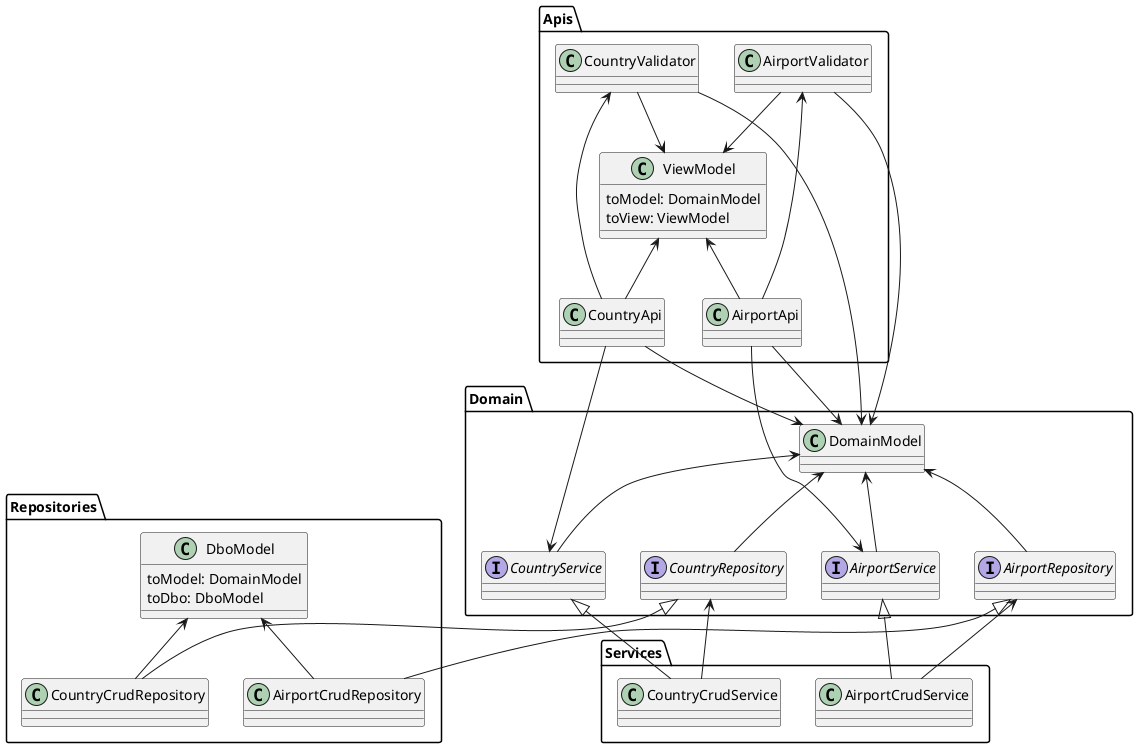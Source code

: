 @startuml

'Domain
package "Domain" {
  class DomainModel
  'ports
  interface CountryService
  interface CountryRepository
  CountryService -up-> DomainModel
  CountryRepository -up-> DomainModel

  interface AirportService
  interface AirportRepository
  AirportService -up-> DomainModel
  AirportRepository -up-> DomainModel
}

'Service
package "Services" {
  CountryCrudService -up-|> CountryService
  CountryCrudService --> CountryRepository

  AirportCrudService -up-|> AirportService
  AirportCrudService --> AirportRepository
}

'Repository
package "Repositories" {
  class DboModel {
    toModel: DomainModel
    toDbo: DboModel
  }

  CountryCrudRepository -up-|> CountryRepository
  CountryCrudRepository -up-> DboModel

  AirportCrudRepository -up-|> AirportRepository
  AirportCrudRepository -up-> DboModel
}

'API
package "Apis" {
  class ViewModel {
      toModel: DomainModel
      toView: ViewModel
  }

  CountryApi -up-> ViewModel
  CountryApi --> DomainModel
  CountryApi -up-> CountryValidator
  CountryApi --> CountryService
  CountryValidator --> ViewModel
  CountryValidator --> DomainModel

  AirportApi -up-> ViewModel
  AirportApi --> DomainModel
  AirportApi -up-> AirportValidator
  AirportApi --> AirportService
  AirportValidator --> ViewModel
  AirportValidator --> DomainModel
}

@enduml
